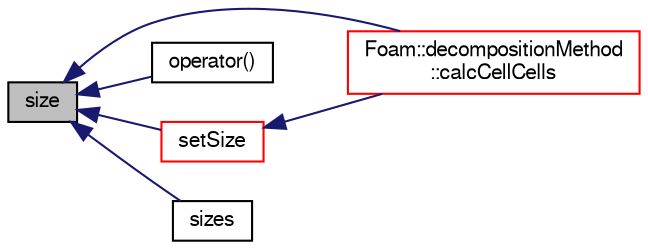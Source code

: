 digraph "size"
{
  bgcolor="transparent";
  edge [fontname="FreeSans",fontsize="10",labelfontname="FreeSans",labelfontsize="10"];
  node [fontname="FreeSans",fontsize="10",shape=record];
  rankdir="LR";
  Node86 [label="size",height=0.2,width=0.4,color="black", fillcolor="grey75", style="filled", fontcolor="black"];
  Node86 -> Node87 [dir="back",color="midnightblue",fontsize="10",style="solid",fontname="FreeSans"];
  Node87 [label="Foam::decompositionMethod\l::calcCellCells",height=0.2,width=0.4,color="red",URL="$a28594.html#a86727d8c968e3ae5d8f394879e2b3c8a",tooltip="Helper: determine (local or global) cellCells from mesh. "];
  Node86 -> Node93 [dir="back",color="midnightblue",fontsize="10",style="solid",fontname="FreeSans"];
  Node93 [label="operator()",height=0.2,width=0.4,color="black",URL="$a21674.html#a84a20df81afb694c3c9b221dfb08fe4f",tooltip="Return as List<Container> "];
  Node86 -> Node94 [dir="back",color="midnightblue",fontsize="10",style="solid",fontname="FreeSans"];
  Node94 [label="setSize",height=0.2,width=0.4,color="red",URL="$a21674.html#a110ca51fc7e0ea5905cc62ebdf41a5e4",tooltip="Reset size of CompactListList. "];
  Node94 -> Node87 [dir="back",color="midnightblue",fontsize="10",style="solid",fontname="FreeSans"];
  Node86 -> Node110 [dir="back",color="midnightblue",fontsize="10",style="solid",fontname="FreeSans"];
  Node110 [label="sizes",height=0.2,width=0.4,color="black",URL="$a21674.html#aa9991d5808074d44c8f67b74819492d4",tooltip="Return sizes (to be used e.g. for construction) "];
}
